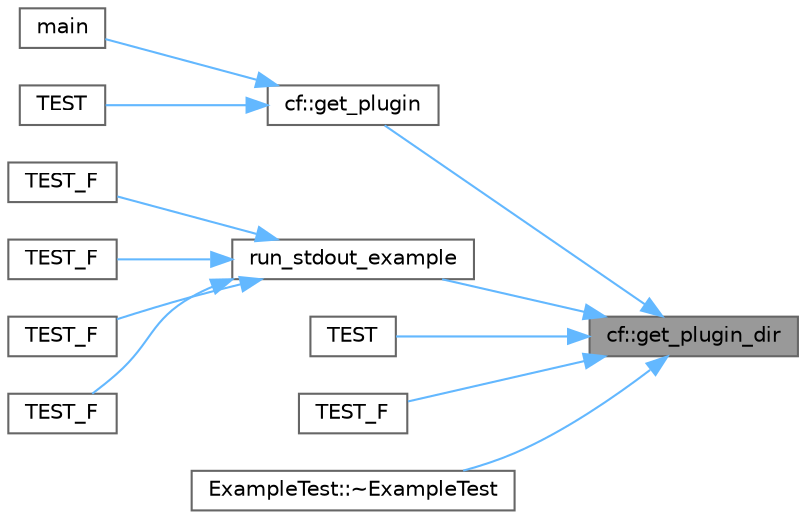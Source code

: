 digraph "cf::get_plugin_dir"
{
 // LATEX_PDF_SIZE
  bgcolor="transparent";
  edge [fontname=Helvetica,fontsize=10,labelfontname=Helvetica,labelfontsize=10];
  node [fontname=Helvetica,fontsize=10,shape=box,height=0.2,width=0.4];
  rankdir="RL";
  Node1 [id="Node000001",label="cf::get_plugin_dir",height=0.2,width=0.4,color="gray40", fillcolor="grey60", style="filled", fontcolor="black",tooltip="Returns the directory where the plugins are. Requires a correct installation of cigarfilter_config."];
  Node1 -> Node2 [id="edge12_Node000001_Node000002",dir="back",color="steelblue1",style="solid",tooltip=" "];
  Node2 [id="Node000002",label="cf::get_plugin",height=0.2,width=0.4,color="grey40", fillcolor="white", style="filled",URL="$namespacecf.html#ab240c595e864f911554b128f4633529a",tooltip="Returns a shared pointer to an object that contains the user-defined filter."];
  Node2 -> Node3 [id="edge13_Node000002_Node000003",dir="back",color="steelblue1",style="solid",tooltip=" "];
  Node3 [id="Node000003",label="main",height=0.2,width=0.4,color="grey40", fillcolor="white", style="filled",URL="$main_8cpp.html#a0ddf1224851353fc92bfbff6f499fa97",tooltip=" "];
  Node2 -> Node4 [id="edge14_Node000002_Node000004",dir="back",color="steelblue1",style="solid",tooltip=" "];
  Node4 [id="Node000004",label="TEST",height=0.2,width=0.4,color="grey40", fillcolor="white", style="filled",URL="$plugin__helpers_8t_8cpp.html#ab9b0e52ee006d59cea728684f50f2da2",tooltip=" "];
  Node1 -> Node5 [id="edge15_Node000001_Node000005",dir="back",color="steelblue1",style="solid",tooltip=" "];
  Node5 [id="Node000005",label="run_stdout_example",height=0.2,width=0.4,color="grey40", fillcolor="white", style="filled",URL="$examples_8t_8cpp.html#aa1555ee64231acd152558359d56ad0af",tooltip=" "];
  Node5 -> Node6 [id="edge16_Node000005_Node000006",dir="back",color="steelblue1",style="solid",tooltip=" "];
  Node6 [id="Node000006",label="TEST_F",height=0.2,width=0.4,color="grey40", fillcolor="white", style="filled",URL="$examples_8t_8cpp.html#a96fd31f2a638caa5dcad26dde74df168",tooltip=" "];
  Node5 -> Node7 [id="edge17_Node000005_Node000007",dir="back",color="steelblue1",style="solid",tooltip=" "];
  Node7 [id="Node000007",label="TEST_F",height=0.2,width=0.4,color="grey40", fillcolor="white", style="filled",URL="$examples_8t_8cpp.html#ae55313409c0f2922c14321a15afba4f6",tooltip=" "];
  Node5 -> Node8 [id="edge18_Node000005_Node000008",dir="back",color="steelblue1",style="solid",tooltip=" "];
  Node8 [id="Node000008",label="TEST_F",height=0.2,width=0.4,color="grey40", fillcolor="white", style="filled",URL="$examples_8t_8cpp.html#ac3869cd3da7ce244e727dc3c1448605f",tooltip=" "];
  Node5 -> Node9 [id="edge19_Node000005_Node000009",dir="back",color="steelblue1",style="solid",tooltip=" "];
  Node9 [id="Node000009",label="TEST_F",height=0.2,width=0.4,color="grey40", fillcolor="white", style="filled",URL="$examples_8t_8cpp.html#a8ed8e990d07bab05312a2b96507f1bfd",tooltip=" "];
  Node1 -> Node10 [id="edge20_Node000001_Node000010",dir="back",color="steelblue1",style="solid",tooltip=" "];
  Node10 [id="Node000010",label="TEST",height=0.2,width=0.4,color="grey40", fillcolor="white", style="filled",URL="$plugin__helpers_8t_8cpp.html#a870ad01d4edfb62066e73b3fb3974b16",tooltip=" "];
  Node1 -> Node11 [id="edge21_Node000001_Node000011",dir="back",color="steelblue1",style="solid",tooltip=" "];
  Node11 [id="Node000011",label="TEST_F",height=0.2,width=0.4,color="grey40", fillcolor="white", style="filled",URL="$examples_8t_8cpp.html#a42e68a71c9f3003f838a239069f58c85",tooltip=" "];
  Node1 -> Node12 [id="edge22_Node000001_Node000012",dir="back",color="steelblue1",style="solid",tooltip=" "];
  Node12 [id="Node000012",label="ExampleTest::~ExampleTest",height=0.2,width=0.4,color="grey40", fillcolor="white", style="filled",URL="$classExampleTest.html#ae26512d84ffb460c4c7c713dab30cf69",tooltip=" "];
}
